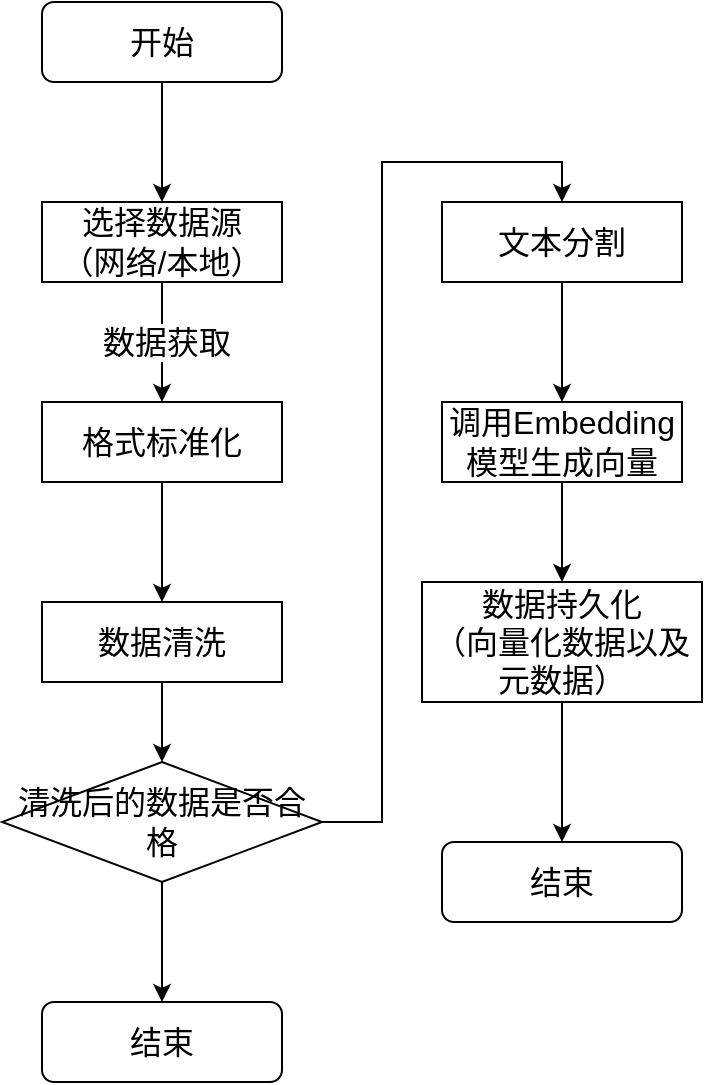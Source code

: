 <mxfile version="28.1.1">
  <diagram id="C5RBs43oDa-KdzZeNtuy" name="Page-1">
    <mxGraphModel dx="647" dy="948" grid="1" gridSize="10" guides="1" tooltips="1" connect="1" arrows="1" fold="1" page="1" pageScale="1" pageWidth="5000" pageHeight="5000" math="0" shadow="0">
      <root>
        <mxCell id="WIyWlLk6GJQsqaUBKTNV-0" />
        <mxCell id="WIyWlLk6GJQsqaUBKTNV-1" parent="WIyWlLk6GJQsqaUBKTNV-0" />
        <mxCell id="7SP18OyOGMkK_IZeQcpm-6" style="edgeStyle=orthogonalEdgeStyle;rounded=0;orthogonalLoop=1;jettySize=auto;html=1;fontSize=16;" edge="1" parent="WIyWlLk6GJQsqaUBKTNV-1" source="7SP18OyOGMkK_IZeQcpm-1" target="7SP18OyOGMkK_IZeQcpm-2">
          <mxGeometry relative="1" as="geometry" />
        </mxCell>
        <mxCell id="7SP18OyOGMkK_IZeQcpm-1" value="开始" style="rounded=1;whiteSpace=wrap;html=1;fontSize=16;" vertex="1" parent="WIyWlLk6GJQsqaUBKTNV-1">
          <mxGeometry x="120" y="20" width="120" height="40" as="geometry" />
        </mxCell>
        <mxCell id="7SP18OyOGMkK_IZeQcpm-4" style="edgeStyle=orthogonalEdgeStyle;rounded=0;orthogonalLoop=1;jettySize=auto;html=1;entryX=0.5;entryY=0;entryDx=0;entryDy=0;fontSize=16;" edge="1" parent="WIyWlLk6GJQsqaUBKTNV-1" source="7SP18OyOGMkK_IZeQcpm-2" target="7SP18OyOGMkK_IZeQcpm-3">
          <mxGeometry relative="1" as="geometry" />
        </mxCell>
        <mxCell id="7SP18OyOGMkK_IZeQcpm-5" value="数据获取" style="edgeLabel;html=1;align=center;verticalAlign=middle;resizable=0;points=[];fontSize=16;" vertex="1" connectable="0" parent="7SP18OyOGMkK_IZeQcpm-4">
          <mxGeometry x="-0.017" y="2" relative="1" as="geometry">
            <mxPoint as="offset" />
          </mxGeometry>
        </mxCell>
        <mxCell id="7SP18OyOGMkK_IZeQcpm-2" value="选择数据源&lt;div&gt;（网络/本地）&lt;/div&gt;" style="rounded=0;whiteSpace=wrap;html=1;fontSize=16;" vertex="1" parent="WIyWlLk6GJQsqaUBKTNV-1">
          <mxGeometry x="120" y="120" width="120" height="40" as="geometry" />
        </mxCell>
        <mxCell id="7SP18OyOGMkK_IZeQcpm-9" style="edgeStyle=orthogonalEdgeStyle;rounded=0;orthogonalLoop=1;jettySize=auto;html=1;entryX=0.5;entryY=0;entryDx=0;entryDy=0;fontSize=16;" edge="1" parent="WIyWlLk6GJQsqaUBKTNV-1" source="7SP18OyOGMkK_IZeQcpm-3" target="7SP18OyOGMkK_IZeQcpm-8">
          <mxGeometry relative="1" as="geometry" />
        </mxCell>
        <mxCell id="7SP18OyOGMkK_IZeQcpm-3" value="格式标准化" style="rounded=0;whiteSpace=wrap;html=1;fontSize=16;" vertex="1" parent="WIyWlLk6GJQsqaUBKTNV-1">
          <mxGeometry x="120" y="220" width="120" height="40" as="geometry" />
        </mxCell>
        <mxCell id="7SP18OyOGMkK_IZeQcpm-13" style="edgeStyle=orthogonalEdgeStyle;rounded=0;orthogonalLoop=1;jettySize=auto;html=1;entryX=0.5;entryY=0;entryDx=0;entryDy=0;fontSize=16;" edge="1" parent="WIyWlLk6GJQsqaUBKTNV-1" source="7SP18OyOGMkK_IZeQcpm-8" target="7SP18OyOGMkK_IZeQcpm-10">
          <mxGeometry relative="1" as="geometry" />
        </mxCell>
        <mxCell id="7SP18OyOGMkK_IZeQcpm-8" value="数据清洗" style="rounded=0;whiteSpace=wrap;html=1;fontSize=16;" vertex="1" parent="WIyWlLk6GJQsqaUBKTNV-1">
          <mxGeometry x="120" y="320" width="120" height="40" as="geometry" />
        </mxCell>
        <mxCell id="7SP18OyOGMkK_IZeQcpm-12" style="edgeStyle=orthogonalEdgeStyle;rounded=0;orthogonalLoop=1;jettySize=auto;html=1;entryX=0.5;entryY=0;entryDx=0;entryDy=0;fontSize=16;" edge="1" parent="WIyWlLk6GJQsqaUBKTNV-1" source="7SP18OyOGMkK_IZeQcpm-10" target="7SP18OyOGMkK_IZeQcpm-11">
          <mxGeometry relative="1" as="geometry" />
        </mxCell>
        <mxCell id="7SP18OyOGMkK_IZeQcpm-16" style="edgeStyle=orthogonalEdgeStyle;rounded=0;orthogonalLoop=1;jettySize=auto;html=1;entryX=0.5;entryY=0;entryDx=0;entryDy=0;fontSize=16;" edge="1" parent="WIyWlLk6GJQsqaUBKTNV-1" source="7SP18OyOGMkK_IZeQcpm-10" target="7SP18OyOGMkK_IZeQcpm-15">
          <mxGeometry relative="1" as="geometry" />
        </mxCell>
        <mxCell id="7SP18OyOGMkK_IZeQcpm-10" value="清洗后的数据是否合格" style="rhombus;whiteSpace=wrap;html=1;fontSize=16;" vertex="1" parent="WIyWlLk6GJQsqaUBKTNV-1">
          <mxGeometry x="100" y="400" width="160" height="60" as="geometry" />
        </mxCell>
        <mxCell id="7SP18OyOGMkK_IZeQcpm-11" value="结束" style="rounded=1;whiteSpace=wrap;html=1;fontSize=16;" vertex="1" parent="WIyWlLk6GJQsqaUBKTNV-1">
          <mxGeometry x="120" y="520" width="120" height="40" as="geometry" />
        </mxCell>
        <mxCell id="7SP18OyOGMkK_IZeQcpm-19" style="edgeStyle=orthogonalEdgeStyle;rounded=0;orthogonalLoop=1;jettySize=auto;html=1;entryX=0.5;entryY=0;entryDx=0;entryDy=0;fontSize=16;" edge="1" parent="WIyWlLk6GJQsqaUBKTNV-1" source="7SP18OyOGMkK_IZeQcpm-15" target="7SP18OyOGMkK_IZeQcpm-17">
          <mxGeometry relative="1" as="geometry" />
        </mxCell>
        <mxCell id="7SP18OyOGMkK_IZeQcpm-15" value="文本分割" style="rounded=0;whiteSpace=wrap;html=1;fontSize=16;" vertex="1" parent="WIyWlLk6GJQsqaUBKTNV-1">
          <mxGeometry x="320" y="120" width="120" height="40" as="geometry" />
        </mxCell>
        <mxCell id="7SP18OyOGMkK_IZeQcpm-20" style="edgeStyle=orthogonalEdgeStyle;rounded=0;orthogonalLoop=1;jettySize=auto;html=1;entryX=0.5;entryY=0;entryDx=0;entryDy=0;fontSize=16;" edge="1" parent="WIyWlLk6GJQsqaUBKTNV-1" source="7SP18OyOGMkK_IZeQcpm-17" target="7SP18OyOGMkK_IZeQcpm-18">
          <mxGeometry relative="1" as="geometry" />
        </mxCell>
        <mxCell id="7SP18OyOGMkK_IZeQcpm-17" value="调用Embedding模型生成向量" style="rounded=0;whiteSpace=wrap;html=1;fontSize=16;" vertex="1" parent="WIyWlLk6GJQsqaUBKTNV-1">
          <mxGeometry x="320" y="220" width="120" height="40" as="geometry" />
        </mxCell>
        <mxCell id="7SP18OyOGMkK_IZeQcpm-22" style="edgeStyle=orthogonalEdgeStyle;rounded=0;orthogonalLoop=1;jettySize=auto;html=1;entryX=0.5;entryY=0;entryDx=0;entryDy=0;fontSize=16;" edge="1" parent="WIyWlLk6GJQsqaUBKTNV-1" source="7SP18OyOGMkK_IZeQcpm-18" target="7SP18OyOGMkK_IZeQcpm-21">
          <mxGeometry relative="1" as="geometry" />
        </mxCell>
        <mxCell id="7SP18OyOGMkK_IZeQcpm-18" value="数据持久化&lt;div&gt;（向量化数据以及元数据）&lt;/div&gt;" style="rounded=0;whiteSpace=wrap;html=1;fontSize=16;" vertex="1" parent="WIyWlLk6GJQsqaUBKTNV-1">
          <mxGeometry x="310" y="310" width="140" height="60" as="geometry" />
        </mxCell>
        <mxCell id="7SP18OyOGMkK_IZeQcpm-21" value="结束" style="rounded=1;whiteSpace=wrap;html=1;fontSize=16;" vertex="1" parent="WIyWlLk6GJQsqaUBKTNV-1">
          <mxGeometry x="320" y="440" width="120" height="40" as="geometry" />
        </mxCell>
      </root>
    </mxGraphModel>
  </diagram>
</mxfile>
